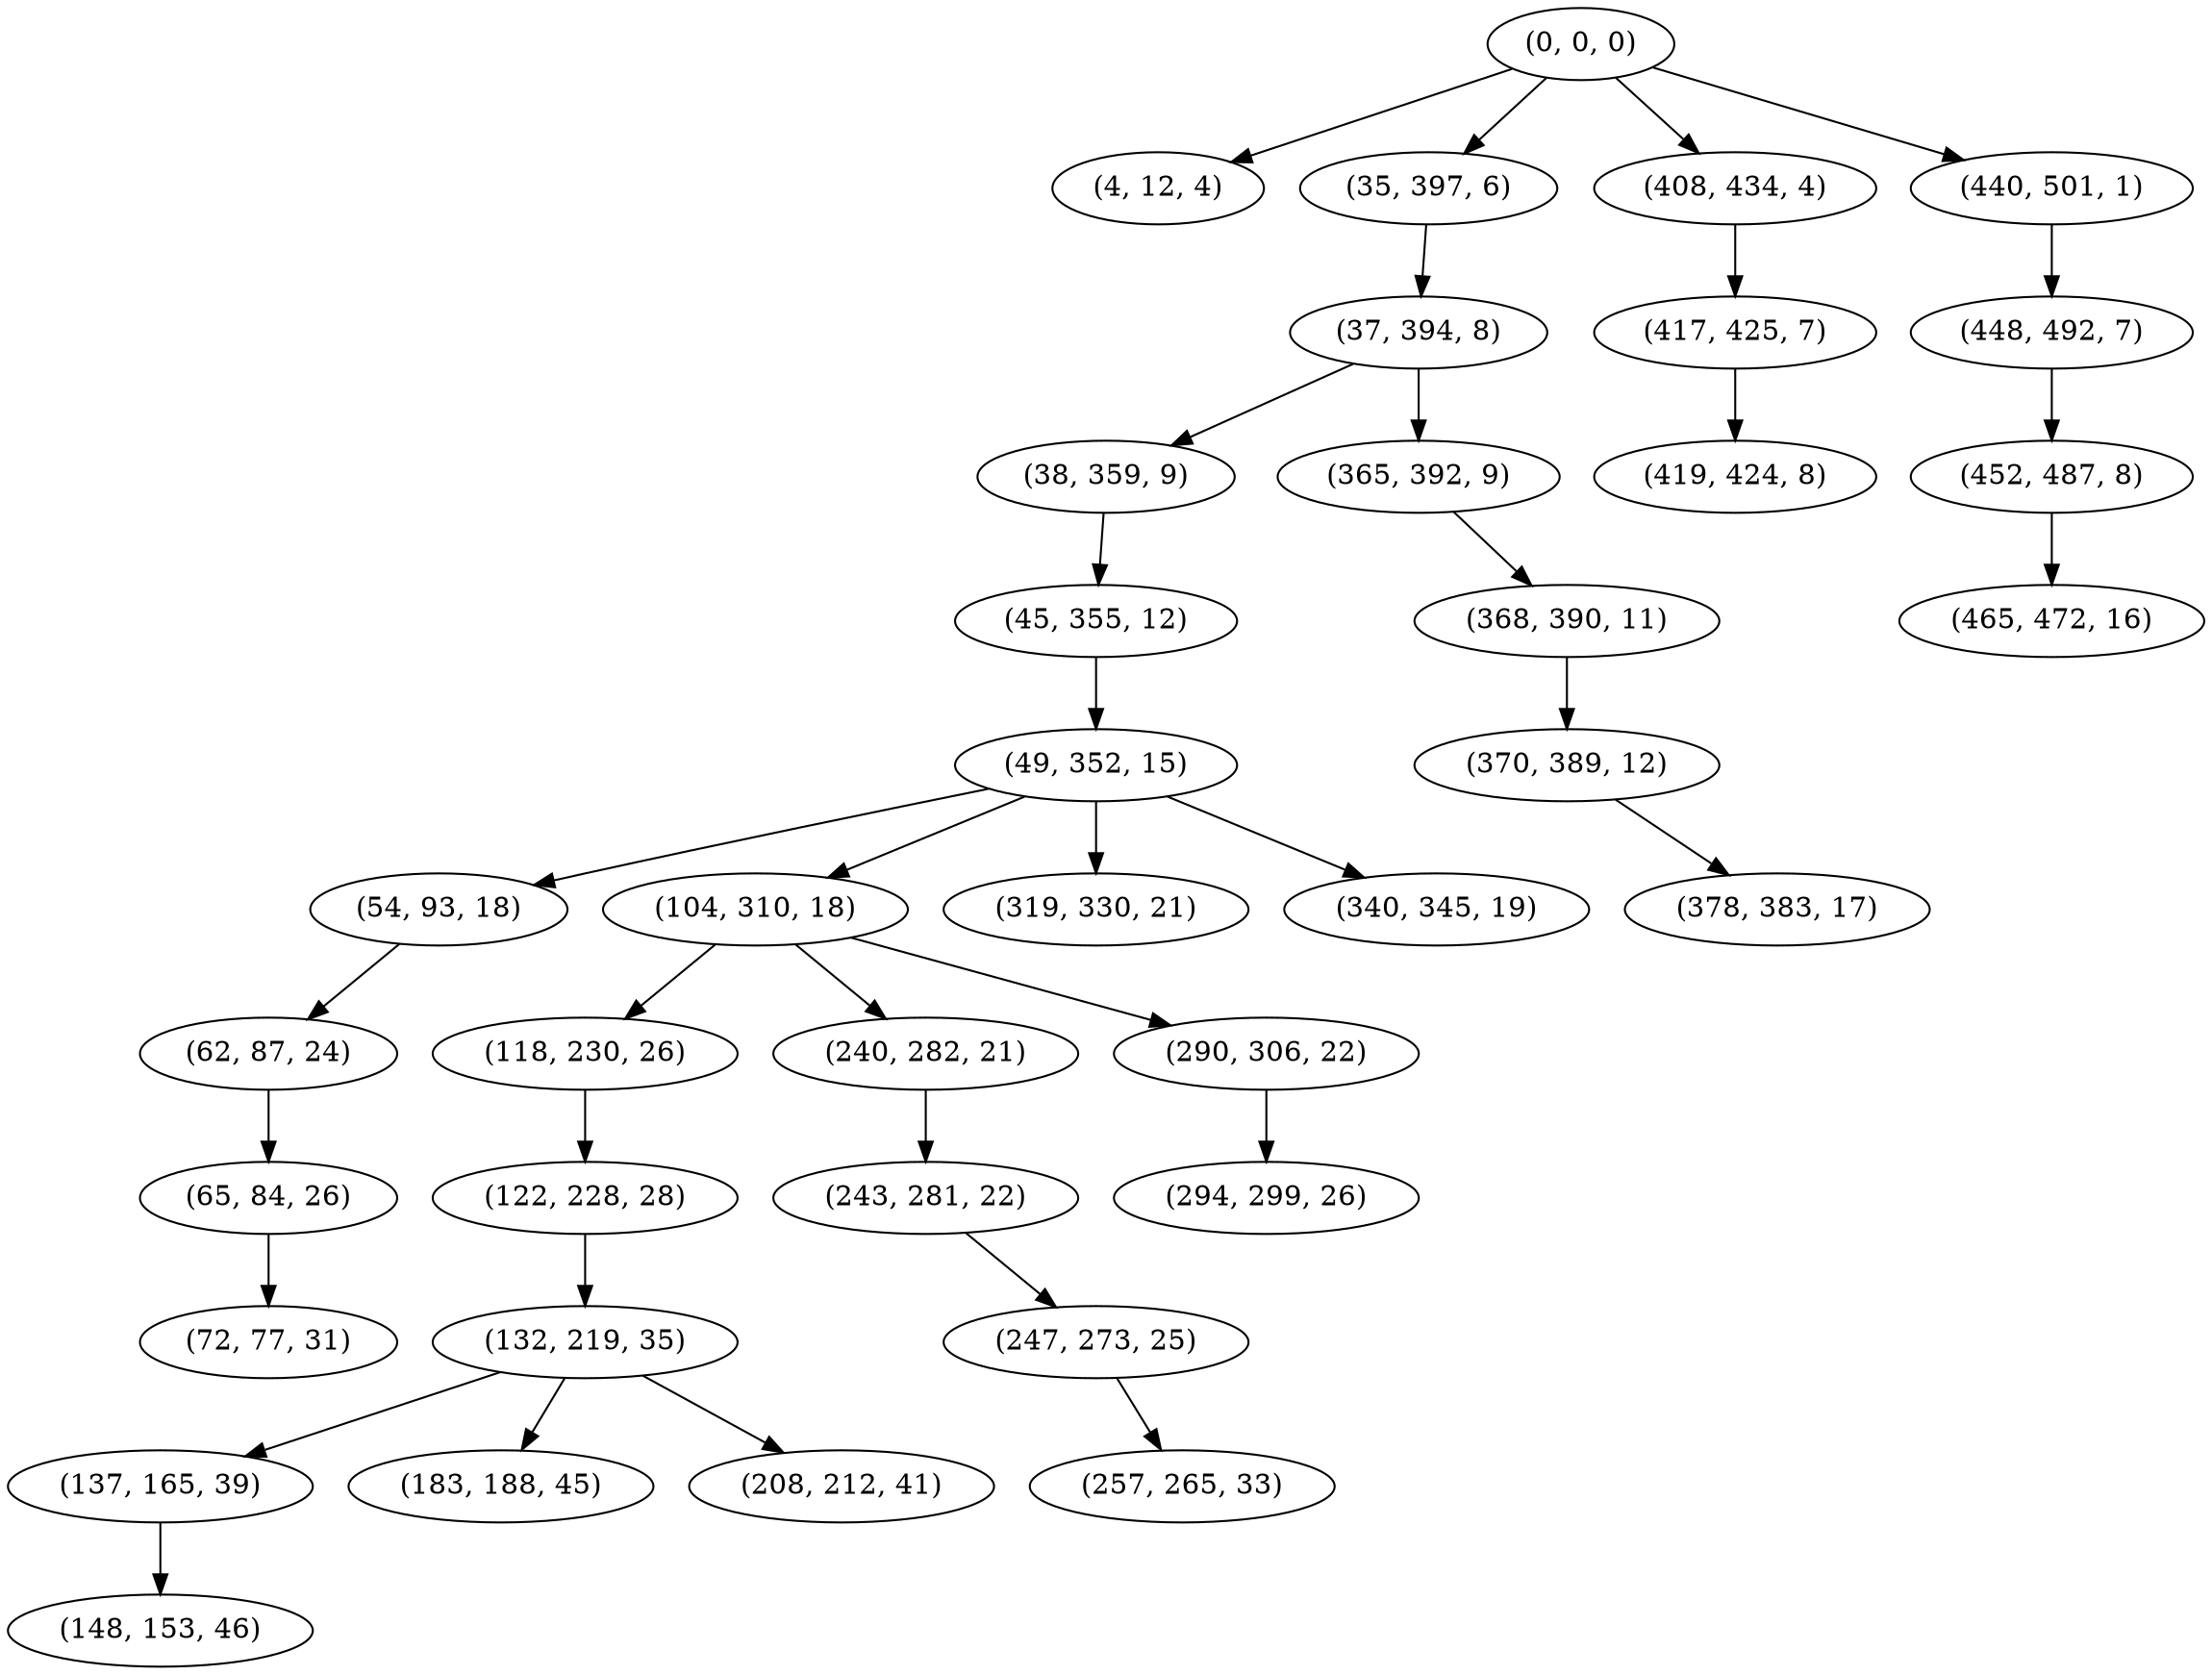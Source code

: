 digraph tree {
    "(0, 0, 0)";
    "(4, 12, 4)";
    "(35, 397, 6)";
    "(37, 394, 8)";
    "(38, 359, 9)";
    "(45, 355, 12)";
    "(49, 352, 15)";
    "(54, 93, 18)";
    "(62, 87, 24)";
    "(65, 84, 26)";
    "(72, 77, 31)";
    "(104, 310, 18)";
    "(118, 230, 26)";
    "(122, 228, 28)";
    "(132, 219, 35)";
    "(137, 165, 39)";
    "(148, 153, 46)";
    "(183, 188, 45)";
    "(208, 212, 41)";
    "(240, 282, 21)";
    "(243, 281, 22)";
    "(247, 273, 25)";
    "(257, 265, 33)";
    "(290, 306, 22)";
    "(294, 299, 26)";
    "(319, 330, 21)";
    "(340, 345, 19)";
    "(365, 392, 9)";
    "(368, 390, 11)";
    "(370, 389, 12)";
    "(378, 383, 17)";
    "(408, 434, 4)";
    "(417, 425, 7)";
    "(419, 424, 8)";
    "(440, 501, 1)";
    "(448, 492, 7)";
    "(452, 487, 8)";
    "(465, 472, 16)";
    "(0, 0, 0)" -> "(4, 12, 4)";
    "(0, 0, 0)" -> "(35, 397, 6)";
    "(0, 0, 0)" -> "(408, 434, 4)";
    "(0, 0, 0)" -> "(440, 501, 1)";
    "(35, 397, 6)" -> "(37, 394, 8)";
    "(37, 394, 8)" -> "(38, 359, 9)";
    "(37, 394, 8)" -> "(365, 392, 9)";
    "(38, 359, 9)" -> "(45, 355, 12)";
    "(45, 355, 12)" -> "(49, 352, 15)";
    "(49, 352, 15)" -> "(54, 93, 18)";
    "(49, 352, 15)" -> "(104, 310, 18)";
    "(49, 352, 15)" -> "(319, 330, 21)";
    "(49, 352, 15)" -> "(340, 345, 19)";
    "(54, 93, 18)" -> "(62, 87, 24)";
    "(62, 87, 24)" -> "(65, 84, 26)";
    "(65, 84, 26)" -> "(72, 77, 31)";
    "(104, 310, 18)" -> "(118, 230, 26)";
    "(104, 310, 18)" -> "(240, 282, 21)";
    "(104, 310, 18)" -> "(290, 306, 22)";
    "(118, 230, 26)" -> "(122, 228, 28)";
    "(122, 228, 28)" -> "(132, 219, 35)";
    "(132, 219, 35)" -> "(137, 165, 39)";
    "(132, 219, 35)" -> "(183, 188, 45)";
    "(132, 219, 35)" -> "(208, 212, 41)";
    "(137, 165, 39)" -> "(148, 153, 46)";
    "(240, 282, 21)" -> "(243, 281, 22)";
    "(243, 281, 22)" -> "(247, 273, 25)";
    "(247, 273, 25)" -> "(257, 265, 33)";
    "(290, 306, 22)" -> "(294, 299, 26)";
    "(365, 392, 9)" -> "(368, 390, 11)";
    "(368, 390, 11)" -> "(370, 389, 12)";
    "(370, 389, 12)" -> "(378, 383, 17)";
    "(408, 434, 4)" -> "(417, 425, 7)";
    "(417, 425, 7)" -> "(419, 424, 8)";
    "(440, 501, 1)" -> "(448, 492, 7)";
    "(448, 492, 7)" -> "(452, 487, 8)";
    "(452, 487, 8)" -> "(465, 472, 16)";
}
